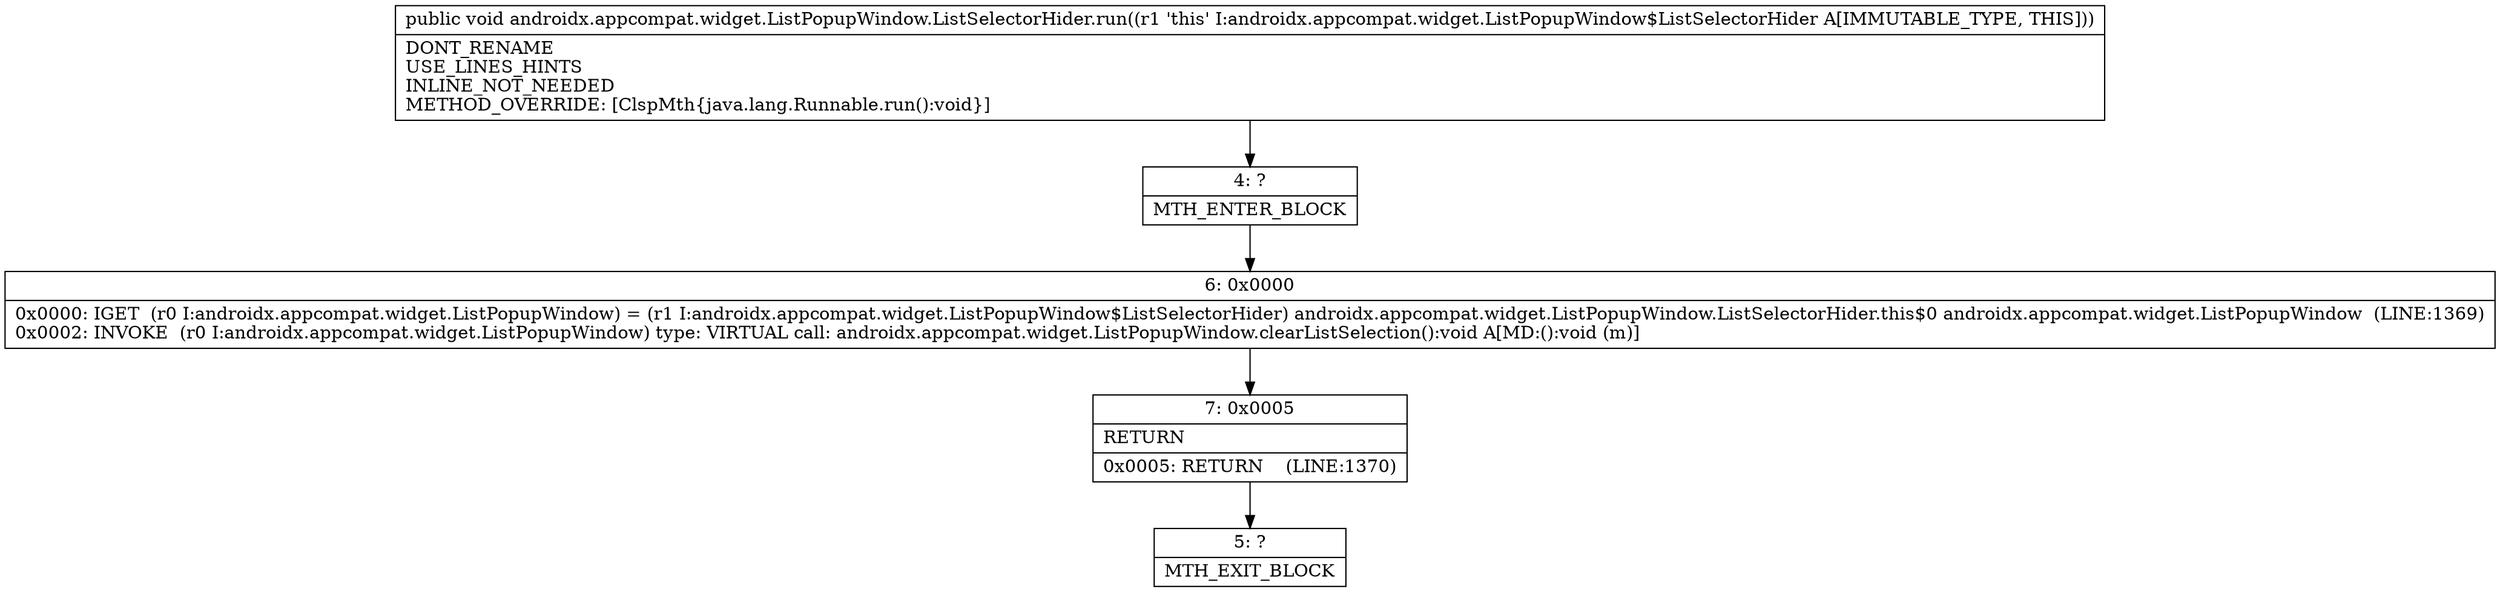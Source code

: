 digraph "CFG forandroidx.appcompat.widget.ListPopupWindow.ListSelectorHider.run()V" {
Node_4 [shape=record,label="{4\:\ ?|MTH_ENTER_BLOCK\l}"];
Node_6 [shape=record,label="{6\:\ 0x0000|0x0000: IGET  (r0 I:androidx.appcompat.widget.ListPopupWindow) = (r1 I:androidx.appcompat.widget.ListPopupWindow$ListSelectorHider) androidx.appcompat.widget.ListPopupWindow.ListSelectorHider.this$0 androidx.appcompat.widget.ListPopupWindow  (LINE:1369)\l0x0002: INVOKE  (r0 I:androidx.appcompat.widget.ListPopupWindow) type: VIRTUAL call: androidx.appcompat.widget.ListPopupWindow.clearListSelection():void A[MD:():void (m)]\l}"];
Node_7 [shape=record,label="{7\:\ 0x0005|RETURN\l|0x0005: RETURN    (LINE:1370)\l}"];
Node_5 [shape=record,label="{5\:\ ?|MTH_EXIT_BLOCK\l}"];
MethodNode[shape=record,label="{public void androidx.appcompat.widget.ListPopupWindow.ListSelectorHider.run((r1 'this' I:androidx.appcompat.widget.ListPopupWindow$ListSelectorHider A[IMMUTABLE_TYPE, THIS]))  | DONT_RENAME\lUSE_LINES_HINTS\lINLINE_NOT_NEEDED\lMETHOD_OVERRIDE: [ClspMth\{java.lang.Runnable.run():void\}]\l}"];
MethodNode -> Node_4;Node_4 -> Node_6;
Node_6 -> Node_7;
Node_7 -> Node_5;
}

